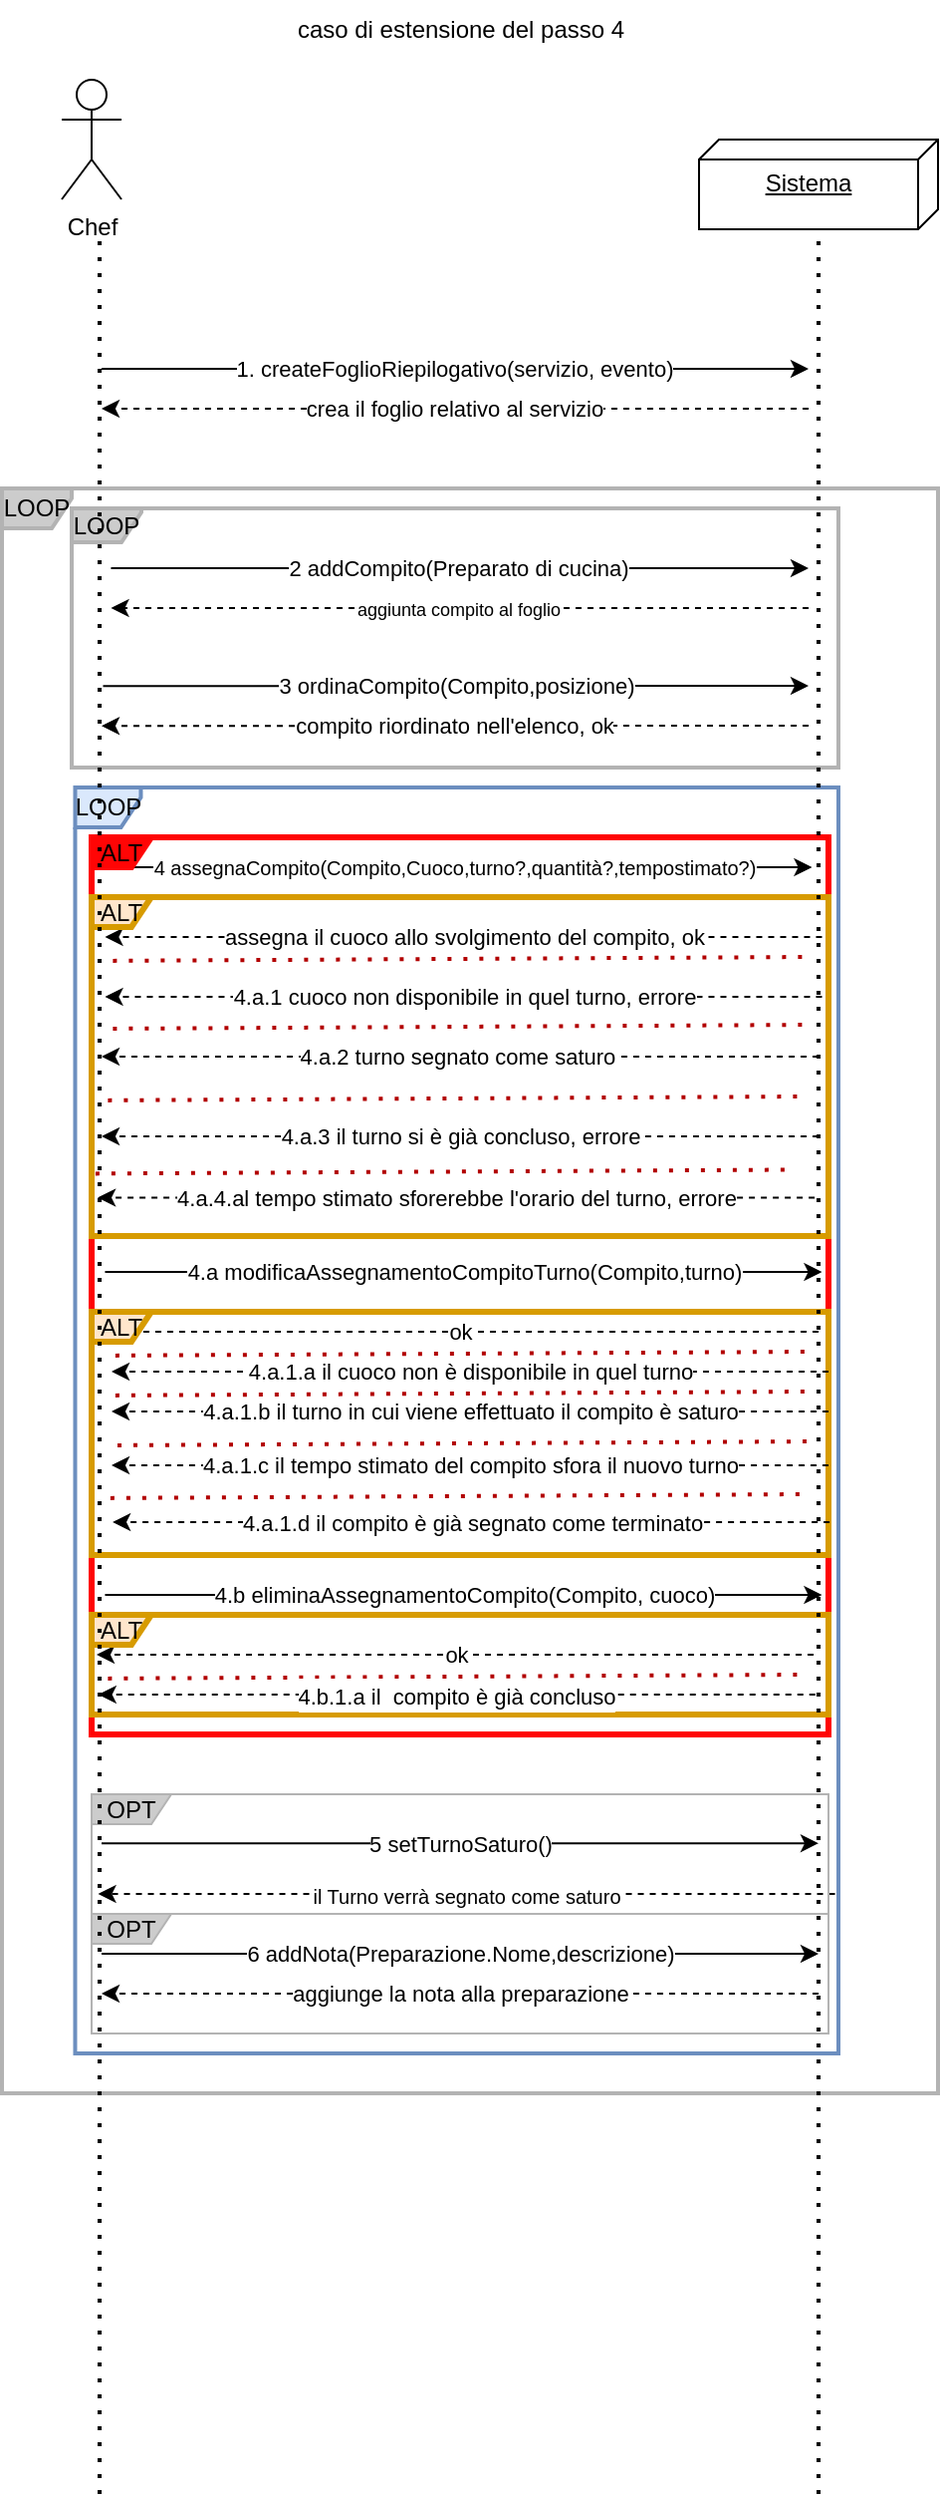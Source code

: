 <mxfile version="21.2.8" type="device">
  <diagram name="Pagina-1" id="O4UE8CB-qa2ZFcrG_HcA">
    <mxGraphModel dx="1276" dy="-563" grid="1" gridSize="10" guides="1" tooltips="1" connect="1" arrows="1" fold="1" page="1" pageScale="1" pageWidth="827" pageHeight="1169" math="0" shadow="0">
      <root>
        <mxCell id="0" />
        <mxCell id="1" parent="0" />
        <mxCell id="WpjQjEKUPqsohSNB6F_r-1" value="caso di estensione del passo 4" style="text;html=1;align=center;verticalAlign=middle;resizable=0;points=[];autosize=1;strokeColor=none;fillColor=none;" parent="1" vertex="1">
          <mxGeometry x="260" y="1520" width="190" height="30" as="geometry" />
        </mxCell>
        <mxCell id="WpjQjEKUPqsohSNB6F_r-2" value="Chef" style="shape=umlActor;verticalLabelPosition=bottom;verticalAlign=top;html=1;outlineConnect=0;" parent="1" vertex="1">
          <mxGeometry x="155" y="1560" width="30" height="60" as="geometry" />
        </mxCell>
        <mxCell id="WpjQjEKUPqsohSNB6F_r-3" value="Sistema" style="verticalAlign=top;align=center;spacingTop=8;spacingLeft=2;spacingRight=12;shape=cube;size=10;direction=south;fontStyle=4;html=1;whiteSpace=wrap;" parent="1" vertex="1">
          <mxGeometry x="475" y="1590" width="120" height="45" as="geometry" />
        </mxCell>
        <mxCell id="WpjQjEKUPqsohSNB6F_r-4" value="" style="endArrow=classic;html=1;rounded=0;" parent="1" edge="1">
          <mxGeometry width="50" height="50" relative="1" as="geometry">
            <mxPoint x="175" y="1705" as="sourcePoint" />
            <mxPoint x="530" y="1705" as="targetPoint" />
          </mxGeometry>
        </mxCell>
        <mxCell id="WpjQjEKUPqsohSNB6F_r-5" value="1. createFoglioRiepilogativo(servizio, evento)" style="edgeLabel;html=1;align=center;verticalAlign=middle;resizable=0;points=[];" parent="WpjQjEKUPqsohSNB6F_r-4" connectable="0" vertex="1">
          <mxGeometry x="0.111" y="3" relative="1" as="geometry">
            <mxPoint x="-20" y="3" as="offset" />
          </mxGeometry>
        </mxCell>
        <mxCell id="WpjQjEKUPqsohSNB6F_r-6" value="" style="html=1;labelBackgroundColor=#ffffff;startArrow=none;startFill=0;startSize=6;endArrow=classic;endFill=1;endSize=6;jettySize=auto;orthogonalLoop=1;strokeWidth=1;dashed=1;fontSize=14;rounded=0;" parent="1" edge="1">
          <mxGeometry width="60" height="60" relative="1" as="geometry">
            <mxPoint x="530" y="1725" as="sourcePoint" />
            <mxPoint x="175" y="1725" as="targetPoint" />
          </mxGeometry>
        </mxCell>
        <mxCell id="WpjQjEKUPqsohSNB6F_r-7" value="crea il foglio relativo al servizio" style="edgeLabel;html=1;align=center;verticalAlign=middle;resizable=0;points=[];" parent="WpjQjEKUPqsohSNB6F_r-6" connectable="0" vertex="1">
          <mxGeometry x="-0.11" relative="1" as="geometry">
            <mxPoint x="-20" as="offset" />
          </mxGeometry>
        </mxCell>
        <mxCell id="WpjQjEKUPqsohSNB6F_r-9" value="" style="endArrow=classic;html=1;rounded=0;" parent="1" edge="1">
          <mxGeometry width="50" height="50" relative="1" as="geometry">
            <mxPoint x="179.74" y="1805" as="sourcePoint" />
            <mxPoint x="530" y="1805" as="targetPoint" />
          </mxGeometry>
        </mxCell>
        <mxCell id="WpjQjEKUPqsohSNB6F_r-10" value="2 addCompito(Preparato di cucina)" style="edgeLabel;html=1;align=center;verticalAlign=middle;resizable=0;points=[];" parent="WpjQjEKUPqsohSNB6F_r-9" connectable="0" vertex="1">
          <mxGeometry x="0.111" y="3" relative="1" as="geometry">
            <mxPoint x="-20" y="3" as="offset" />
          </mxGeometry>
        </mxCell>
        <mxCell id="WpjQjEKUPqsohSNB6F_r-11" value="" style="html=1;labelBackgroundColor=#ffffff;startArrow=none;startFill=0;startSize=6;endArrow=classic;endFill=1;endSize=6;jettySize=auto;orthogonalLoop=1;strokeWidth=1;dashed=1;fontSize=14;rounded=0;" parent="1" edge="1">
          <mxGeometry width="60" height="60" relative="1" as="geometry">
            <mxPoint x="530" y="1825" as="sourcePoint" />
            <mxPoint x="179.74" y="1825" as="targetPoint" />
          </mxGeometry>
        </mxCell>
        <mxCell id="WpjQjEKUPqsohSNB6F_r-12" value="&lt;font style=&quot;font-size: 9px;&quot;&gt;aggiunta compito al foglio&lt;/font&gt;" style="edgeLabel;html=1;align=center;verticalAlign=middle;resizable=0;points=[];" parent="WpjQjEKUPqsohSNB6F_r-11" connectable="0" vertex="1">
          <mxGeometry x="-0.11" relative="1" as="geometry">
            <mxPoint x="-20" as="offset" />
          </mxGeometry>
        </mxCell>
        <mxCell id="WpjQjEKUPqsohSNB6F_r-13" value="LOOP" style="shape=umlFrame;whiteSpace=wrap;html=1;pointerEvents=0;fillColor=#CCCCCC;strokeColor=#B3B3B3;width=35;height=17;strokeWidth=2;" parent="1" vertex="1">
          <mxGeometry x="160" y="1775" width="385" height="130" as="geometry" />
        </mxCell>
        <mxCell id="WpjQjEKUPqsohSNB6F_r-14" value="" style="endArrow=classic;html=1;rounded=0;" parent="1" edge="1">
          <mxGeometry width="50" height="50" relative="1" as="geometry">
            <mxPoint x="175.74" y="1864.09" as="sourcePoint" />
            <mxPoint x="530" y="1864" as="targetPoint" />
          </mxGeometry>
        </mxCell>
        <mxCell id="WpjQjEKUPqsohSNB6F_r-15" value="3 ordinaCompito(Compito,posizione)" style="edgeLabel;html=1;align=center;verticalAlign=middle;resizable=0;points=[];" parent="WpjQjEKUPqsohSNB6F_r-14" connectable="0" vertex="1">
          <mxGeometry x="0.111" y="3" relative="1" as="geometry">
            <mxPoint x="-20" y="3" as="offset" />
          </mxGeometry>
        </mxCell>
        <mxCell id="WpjQjEKUPqsohSNB6F_r-16" value="" style="html=1;labelBackgroundColor=#ffffff;startArrow=none;startFill=0;startSize=6;endArrow=classic;endFill=1;endSize=6;jettySize=auto;orthogonalLoop=1;strokeWidth=1;dashed=1;fontSize=14;rounded=0;" parent="1" edge="1">
          <mxGeometry width="60" height="60" relative="1" as="geometry">
            <mxPoint x="530" y="1884" as="sourcePoint" />
            <mxPoint x="175" y="1884.09" as="targetPoint" />
          </mxGeometry>
        </mxCell>
        <mxCell id="WpjQjEKUPqsohSNB6F_r-17" value="compito riordinato nell&#39;elenco, ok" style="edgeLabel;html=1;align=center;verticalAlign=middle;resizable=0;points=[];" parent="WpjQjEKUPqsohSNB6F_r-16" connectable="0" vertex="1">
          <mxGeometry x="-0.11" relative="1" as="geometry">
            <mxPoint x="-20" as="offset" />
          </mxGeometry>
        </mxCell>
        <mxCell id="WpjQjEKUPqsohSNB6F_r-18" value="" style="endArrow=classic;html=1;rounded=0;" parent="1" edge="1">
          <mxGeometry width="50" height="50" relative="1" as="geometry">
            <mxPoint x="171.74" y="1955" as="sourcePoint" />
            <mxPoint x="531.74" y="1955" as="targetPoint" />
          </mxGeometry>
        </mxCell>
        <mxCell id="WpjQjEKUPqsohSNB6F_r-19" value="&lt;font style=&quot;font-size: 10px;&quot;&gt;4 assegnaCompito(Compito,Cuoco,turno?,quantità?,tempostimato?)&lt;/font&gt;" style="edgeLabel;html=1;align=center;verticalAlign=middle;resizable=0;points=[];" parent="WpjQjEKUPqsohSNB6F_r-18" connectable="0" vertex="1">
          <mxGeometry x="0.111" y="3" relative="1" as="geometry">
            <mxPoint x="-20" y="3" as="offset" />
          </mxGeometry>
        </mxCell>
        <mxCell id="WpjQjEKUPqsohSNB6F_r-20" value="" style="html=1;labelBackgroundColor=#ffffff;startArrow=none;startFill=0;startSize=6;endArrow=classic;endFill=1;endSize=6;jettySize=auto;orthogonalLoop=1;strokeWidth=1;dashed=1;fontSize=14;rounded=0;" parent="1" edge="1">
          <mxGeometry width="60" height="60" relative="1" as="geometry">
            <mxPoint x="536.74" y="1990" as="sourcePoint" />
            <mxPoint x="176.74" y="1990" as="targetPoint" />
          </mxGeometry>
        </mxCell>
        <mxCell id="WpjQjEKUPqsohSNB6F_r-21" value="assegna il cuoco allo svolgimento del compito, ok" style="edgeLabel;html=1;align=center;verticalAlign=middle;resizable=0;points=[];" parent="WpjQjEKUPqsohSNB6F_r-20" connectable="0" vertex="1">
          <mxGeometry x="-0.11" relative="1" as="geometry">
            <mxPoint x="-20" as="offset" />
          </mxGeometry>
        </mxCell>
        <mxCell id="WpjQjEKUPqsohSNB6F_r-22" value="LOOP" style="shape=umlFrame;whiteSpace=wrap;html=1;pointerEvents=0;fillColor=#dae8fc;strokeColor=#6c8ebf;width=33;height=20;strokeWidth=2;" parent="1" vertex="1">
          <mxGeometry x="161.74" y="1915" width="383.26" height="635" as="geometry" />
        </mxCell>
        <mxCell id="WpjQjEKUPqsohSNB6F_r-23" value="LOOP" style="shape=umlFrame;whiteSpace=wrap;html=1;pointerEvents=0;fillColor=#CCCCCC;strokeColor=#B3B3B3;width=35;height=20;strokeWidth=2;" parent="1" vertex="1">
          <mxGeometry x="125" y="1765" width="470" height="805" as="geometry" />
        </mxCell>
        <mxCell id="WpjQjEKUPqsohSNB6F_r-24" value="" style="endArrow=classic;html=1;rounded=0;" parent="1" edge="1">
          <mxGeometry width="50" height="50" relative="1" as="geometry">
            <mxPoint x="175" y="2444.6" as="sourcePoint" />
            <mxPoint x="535" y="2444.6" as="targetPoint" />
          </mxGeometry>
        </mxCell>
        <mxCell id="WpjQjEKUPqsohSNB6F_r-25" value="5 setTurnoSaturo()" style="edgeLabel;html=1;align=center;verticalAlign=middle;resizable=0;points=[];" parent="WpjQjEKUPqsohSNB6F_r-24" connectable="0" vertex="1">
          <mxGeometry x="0.111" y="3" relative="1" as="geometry">
            <mxPoint x="-20" y="3" as="offset" />
          </mxGeometry>
        </mxCell>
        <mxCell id="WpjQjEKUPqsohSNB6F_r-26" value="&lt;font style=&quot;font-size: 10px;&quot;&gt;il Turno verrà segnato come saturo&lt;/font&gt;" style="html=1;labelBackgroundColor=#ffffff;startArrow=none;startFill=0;startSize=6;endArrow=classic;endFill=1;endSize=6;jettySize=auto;orthogonalLoop=1;strokeWidth=1;dashed=1;fontSize=14;rounded=0;" parent="1" edge="1">
          <mxGeometry width="60" height="60" relative="1" as="geometry">
            <mxPoint x="543.26" y="2470" as="sourcePoint" />
            <mxPoint x="173.26" y="2470" as="targetPoint" />
          </mxGeometry>
        </mxCell>
        <mxCell id="WpjQjEKUPqsohSNB6F_r-27" value="" style="endArrow=classic;html=1;rounded=0;" parent="1" edge="1">
          <mxGeometry width="50" height="50" relative="1" as="geometry">
            <mxPoint x="175" y="2500" as="sourcePoint" />
            <mxPoint x="535" y="2500" as="targetPoint" />
          </mxGeometry>
        </mxCell>
        <mxCell id="WpjQjEKUPqsohSNB6F_r-28" value="6 addNota(Preparazione.Nome,descrizione)" style="edgeLabel;html=1;align=center;verticalAlign=middle;resizable=0;points=[];" parent="WpjQjEKUPqsohSNB6F_r-27" connectable="0" vertex="1">
          <mxGeometry x="0.111" y="3" relative="1" as="geometry">
            <mxPoint x="-20" y="3" as="offset" />
          </mxGeometry>
        </mxCell>
        <mxCell id="WpjQjEKUPqsohSNB6F_r-29" value="" style="html=1;labelBackgroundColor=#ffffff;startArrow=none;startFill=0;startSize=6;endArrow=classic;endFill=1;endSize=6;jettySize=auto;orthogonalLoop=1;strokeWidth=1;dashed=1;fontSize=14;rounded=0;" parent="1" edge="1">
          <mxGeometry width="60" height="60" relative="1" as="geometry">
            <mxPoint x="535" y="2520" as="sourcePoint" />
            <mxPoint x="175" y="2520" as="targetPoint" />
          </mxGeometry>
        </mxCell>
        <mxCell id="WpjQjEKUPqsohSNB6F_r-30" value="aggiunge la nota alla preparazione" style="edgeLabel;html=1;align=center;verticalAlign=middle;resizable=0;points=[];" parent="WpjQjEKUPqsohSNB6F_r-29" connectable="0" vertex="1">
          <mxGeometry x="-0.11" relative="1" as="geometry">
            <mxPoint x="-20" as="offset" />
          </mxGeometry>
        </mxCell>
        <mxCell id="WpjQjEKUPqsohSNB6F_r-31" value="OPT" style="shape=umlFrame;whiteSpace=wrap;html=1;pointerEvents=0;fillColor=#CCCCCC;strokeColor=#B3B3B3;width=40;height=15;" parent="1" vertex="1">
          <mxGeometry x="170" y="2480" width="370" height="60" as="geometry" />
        </mxCell>
        <mxCell id="WpjQjEKUPqsohSNB6F_r-32" value="" style="endArrow=classic;html=1;rounded=0;" parent="1" edge="1">
          <mxGeometry width="50" height="50" relative="1" as="geometry">
            <mxPoint x="176.74" y="2158" as="sourcePoint" />
            <mxPoint x="536.74" y="2158" as="targetPoint" />
          </mxGeometry>
        </mxCell>
        <mxCell id="WpjQjEKUPqsohSNB6F_r-33" value="&lt;font style=&quot;font-size: 11px;&quot;&gt;4.a modificaAssegnamentoCompitoTurno(Compito,turno)&lt;/font&gt;" style="edgeLabel;html=1;align=center;verticalAlign=middle;resizable=0;points=[];" parent="WpjQjEKUPqsohSNB6F_r-32" connectable="0" vertex="1">
          <mxGeometry x="0.111" y="3" relative="1" as="geometry">
            <mxPoint x="-20" y="3" as="offset" />
          </mxGeometry>
        </mxCell>
        <mxCell id="WpjQjEKUPqsohSNB6F_r-34" value="" style="html=1;labelBackgroundColor=#ffffff;startArrow=none;startFill=0;startSize=6;endArrow=classic;endFill=1;endSize=6;jettySize=auto;orthogonalLoop=1;strokeWidth=1;dashed=1;fontSize=14;rounded=0;" parent="1" edge="1">
          <mxGeometry width="60" height="60" relative="1" as="geometry">
            <mxPoint x="535.0" y="2188" as="sourcePoint" />
            <mxPoint x="175.0" y="2188" as="targetPoint" />
          </mxGeometry>
        </mxCell>
        <mxCell id="WpjQjEKUPqsohSNB6F_r-35" value="ok" style="edgeLabel;html=1;align=center;verticalAlign=middle;resizable=0;points=[];" parent="WpjQjEKUPqsohSNB6F_r-34" connectable="0" vertex="1">
          <mxGeometry x="-0.11" relative="1" as="geometry">
            <mxPoint x="-20" as="offset" />
          </mxGeometry>
        </mxCell>
        <mxCell id="WpjQjEKUPqsohSNB6F_r-36" value="OPT" style="shape=umlFrame;whiteSpace=wrap;html=1;pointerEvents=0;fillColor=#CCCCCC;strokeColor=#B3B3B3;width=40;height=15;" parent="1" vertex="1">
          <mxGeometry x="170" y="2420" width="370" height="60" as="geometry" />
        </mxCell>
        <mxCell id="WpjQjEKUPqsohSNB6F_r-37" value="ALT" style="shape=umlFrame;whiteSpace=wrap;html=1;pointerEvents=0;fillColor=#FF0505;strokeColor=#FF0505;width=30;height=15;swimlaneFillColor=none;fillStyle=auto;strokeWidth=3;shadow=0;gradientColor=none;" parent="1" vertex="1">
          <mxGeometry x="170" y="1940" width="370" height="450" as="geometry" />
        </mxCell>
        <mxCell id="WpjQjEKUPqsohSNB6F_r-38" value="ALT" style="shape=umlFrame;whiteSpace=wrap;html=1;pointerEvents=0;fillColor=#ffe6cc;strokeColor=#d79b00;width=30;height=15;swimlaneFillColor=none;fillStyle=auto;strokeWidth=3;shadow=0;" parent="1" vertex="1">
          <mxGeometry x="170" y="1970" width="370" height="170" as="geometry" />
        </mxCell>
        <mxCell id="WpjQjEKUPqsohSNB6F_r-39" value="" style="endArrow=none;dashed=1;html=1;dashPattern=1 3;strokeWidth=2;rounded=0;exitX=0.002;exitY=0.353;exitDx=0;exitDy=0;exitPerimeter=0;fillColor=#e51400;strokeColor=#B20000;entryX=0.998;entryY=0.341;entryDx=0;entryDy=0;entryPerimeter=0;" parent="1" edge="1">
          <mxGeometry width="50" height="50" relative="1" as="geometry">
            <mxPoint x="180.7" y="2001.946" as="sourcePoint" />
            <mxPoint x="529.3" y="2000.002" as="targetPoint" />
          </mxGeometry>
        </mxCell>
        <mxCell id="WpjQjEKUPqsohSNB6F_r-40" value="" style="html=1;labelBackgroundColor=#ffffff;startArrow=none;startFill=0;startSize=6;endArrow=classic;endFill=1;endSize=6;jettySize=auto;orthogonalLoop=1;strokeWidth=1;dashed=1;fontSize=14;rounded=0;" parent="1" edge="1">
          <mxGeometry width="60" height="60" relative="1" as="geometry">
            <mxPoint x="536.74" y="2020" as="sourcePoint" />
            <mxPoint x="176.74" y="2020" as="targetPoint" />
          </mxGeometry>
        </mxCell>
        <mxCell id="WpjQjEKUPqsohSNB6F_r-41" value="4.a.1 cuoco non disponibile in quel turno, errore" style="edgeLabel;html=1;align=center;verticalAlign=middle;resizable=0;points=[];" parent="WpjQjEKUPqsohSNB6F_r-40" connectable="0" vertex="1">
          <mxGeometry x="-0.11" relative="1" as="geometry">
            <mxPoint x="-20" as="offset" />
          </mxGeometry>
        </mxCell>
        <mxCell id="WpjQjEKUPqsohSNB6F_r-42" value="" style="endArrow=none;dashed=1;html=1;dashPattern=1 3;strokeWidth=2;rounded=0;exitX=0.002;exitY=0.353;exitDx=0;exitDy=0;exitPerimeter=0;fillColor=#e51400;strokeColor=#B20000;entryX=0.998;entryY=0.341;entryDx=0;entryDy=0;entryPerimeter=0;" parent="1" edge="1">
          <mxGeometry width="50" height="50" relative="1" as="geometry">
            <mxPoint x="180.7" y="2035.976" as="sourcePoint" />
            <mxPoint x="529.3" y="2034.032" as="targetPoint" />
          </mxGeometry>
        </mxCell>
        <mxCell id="WpjQjEKUPqsohSNB6F_r-43" value="" style="html=1;labelBackgroundColor=#ffffff;startArrow=none;startFill=0;startSize=6;endArrow=classic;endFill=1;endSize=6;jettySize=auto;orthogonalLoop=1;strokeWidth=1;dashed=1;fontSize=14;rounded=0;" parent="1" edge="1">
          <mxGeometry width="60" height="60" relative="1" as="geometry">
            <mxPoint x="535" y="2050" as="sourcePoint" />
            <mxPoint x="175" y="2050" as="targetPoint" />
          </mxGeometry>
        </mxCell>
        <mxCell id="WpjQjEKUPqsohSNB6F_r-44" value="4.a.2 turno segnato come saturo&amp;nbsp;" style="edgeLabel;html=1;align=center;verticalAlign=middle;resizable=0;points=[];" parent="WpjQjEKUPqsohSNB6F_r-43" connectable="0" vertex="1">
          <mxGeometry x="-0.11" relative="1" as="geometry">
            <mxPoint x="-20" as="offset" />
          </mxGeometry>
        </mxCell>
        <mxCell id="WpjQjEKUPqsohSNB6F_r-45" value="" style="endArrow=none;dashed=1;html=1;dashPattern=1 3;strokeWidth=2;rounded=0;exitX=0.002;exitY=0.353;exitDx=0;exitDy=0;exitPerimeter=0;fillColor=#e51400;strokeColor=#B20000;entryX=0.998;entryY=0.341;entryDx=0;entryDy=0;entryPerimeter=0;" parent="1" edge="1">
          <mxGeometry width="50" height="50" relative="1" as="geometry">
            <mxPoint x="178.2" y="2071.946" as="sourcePoint" />
            <mxPoint x="526.8" y="2070.002" as="targetPoint" />
          </mxGeometry>
        </mxCell>
        <mxCell id="WpjQjEKUPqsohSNB6F_r-46" value="" style="html=1;labelBackgroundColor=#ffffff;startArrow=none;startFill=0;startSize=6;endArrow=classic;endFill=1;endSize=6;jettySize=auto;orthogonalLoop=1;strokeWidth=1;dashed=1;fontSize=14;rounded=0;" parent="1" edge="1">
          <mxGeometry width="60" height="60" relative="1" as="geometry">
            <mxPoint x="535" y="2090" as="sourcePoint" />
            <mxPoint x="175" y="2090" as="targetPoint" />
          </mxGeometry>
        </mxCell>
        <mxCell id="WpjQjEKUPqsohSNB6F_r-47" value="4.a.3 il turno si è già concluso, errore" style="edgeLabel;html=1;align=center;verticalAlign=middle;resizable=0;points=[];" parent="WpjQjEKUPqsohSNB6F_r-46" connectable="0" vertex="1">
          <mxGeometry x="-0.11" relative="1" as="geometry">
            <mxPoint x="-20" as="offset" />
          </mxGeometry>
        </mxCell>
        <mxCell id="WpjQjEKUPqsohSNB6F_r-48" value="ALT" style="shape=umlFrame;whiteSpace=wrap;html=1;pointerEvents=0;fillColor=#ffe6cc;strokeColor=#d79b00;width=30;height=15;swimlaneFillColor=none;fillStyle=auto;strokeWidth=3;shadow=0;" parent="1" vertex="1">
          <mxGeometry x="170" y="2178" width="370" height="122" as="geometry" />
        </mxCell>
        <mxCell id="WpjQjEKUPqsohSNB6F_r-49" value="" style="endArrow=none;dashed=1;html=1;dashPattern=1 3;strokeWidth=2;rounded=0;exitX=0.002;exitY=0.353;exitDx=0;exitDy=0;exitPerimeter=0;fillColor=#e51400;strokeColor=#B20000;entryX=0.998;entryY=0.341;entryDx=0;entryDy=0;entryPerimeter=0;" parent="1" edge="1">
          <mxGeometry width="50" height="50" relative="1" as="geometry">
            <mxPoint x="181.95" y="2219.946" as="sourcePoint" />
            <mxPoint x="530.55" y="2218.002" as="targetPoint" />
          </mxGeometry>
        </mxCell>
        <mxCell id="WpjQjEKUPqsohSNB6F_r-50" value="" style="endArrow=none;dashed=1;html=1;dashPattern=1 3;strokeWidth=2;rounded=0;exitX=0.002;exitY=0.353;exitDx=0;exitDy=0;exitPerimeter=0;fillColor=#e51400;strokeColor=#B20000;entryX=0.998;entryY=0.341;entryDx=0;entryDy=0;entryPerimeter=0;" parent="1" edge="1">
          <mxGeometry width="50" height="50" relative="1" as="geometry">
            <mxPoint x="183.0" y="2244.976" as="sourcePoint" />
            <mxPoint x="531.6" y="2243.032" as="targetPoint" />
          </mxGeometry>
        </mxCell>
        <mxCell id="WpjQjEKUPqsohSNB6F_r-51" value="" style="html=1;labelBackgroundColor=#ffffff;startArrow=none;startFill=0;startSize=6;endArrow=classic;endFill=1;endSize=6;jettySize=auto;orthogonalLoop=1;strokeWidth=1;dashed=1;fontSize=14;rounded=0;" parent="1" edge="1">
          <mxGeometry width="60" height="60" relative="1" as="geometry">
            <mxPoint x="540" y="2228" as="sourcePoint" />
            <mxPoint x="180" y="2228" as="targetPoint" />
          </mxGeometry>
        </mxCell>
        <mxCell id="WpjQjEKUPqsohSNB6F_r-52" value="4.a.1.b il turno in cui viene effettuato il compito è saturo" style="edgeLabel;html=1;align=center;verticalAlign=middle;resizable=0;points=[];" parent="WpjQjEKUPqsohSNB6F_r-51" connectable="0" vertex="1">
          <mxGeometry x="-0.11" relative="1" as="geometry">
            <mxPoint x="-20" as="offset" />
          </mxGeometry>
        </mxCell>
        <mxCell id="WpjQjEKUPqsohSNB6F_r-53" value="" style="endArrow=none;dashed=1;html=1;dashPattern=1 3;strokeWidth=2;rounded=0;exitX=0.002;exitY=0.353;exitDx=0;exitDy=0;exitPerimeter=0;fillColor=#e51400;strokeColor=#B20000;entryX=0.998;entryY=0.341;entryDx=0;entryDy=0;entryPerimeter=0;" parent="1" edge="1">
          <mxGeometry width="50" height="50" relative="1" as="geometry">
            <mxPoint x="171.95" y="2108.696" as="sourcePoint" />
            <mxPoint x="520.55" y="2106.752" as="targetPoint" />
          </mxGeometry>
        </mxCell>
        <mxCell id="WpjQjEKUPqsohSNB6F_r-54" value="" style="html=1;labelBackgroundColor=#ffffff;startArrow=none;startFill=0;startSize=6;endArrow=classic;endFill=1;endSize=6;jettySize=auto;orthogonalLoop=1;strokeWidth=1;dashed=1;fontSize=14;rounded=0;" parent="1" edge="1">
          <mxGeometry width="60" height="60" relative="1" as="geometry">
            <mxPoint x="533.05" y="2120.75" as="sourcePoint" />
            <mxPoint x="173.05" y="2120.75" as="targetPoint" />
          </mxGeometry>
        </mxCell>
        <mxCell id="WpjQjEKUPqsohSNB6F_r-55" value="4.a.4.al tempo stimato sforerebbe l&#39;orario del turno, errore" style="edgeLabel;html=1;align=center;verticalAlign=middle;resizable=0;points=[];" parent="WpjQjEKUPqsohSNB6F_r-54" connectable="0" vertex="1">
          <mxGeometry x="-0.11" relative="1" as="geometry">
            <mxPoint x="-20" as="offset" />
          </mxGeometry>
        </mxCell>
        <mxCell id="WpjQjEKUPqsohSNB6F_r-56" value="" style="html=1;labelBackgroundColor=#ffffff;startArrow=none;startFill=0;startSize=6;endArrow=classic;endFill=1;endSize=6;jettySize=auto;orthogonalLoop=1;strokeWidth=1;dashed=1;fontSize=14;rounded=0;" parent="1" edge="1">
          <mxGeometry width="60" height="60" relative="1" as="geometry">
            <mxPoint x="540" y="2255" as="sourcePoint" />
            <mxPoint x="180" y="2255" as="targetPoint" />
          </mxGeometry>
        </mxCell>
        <mxCell id="WpjQjEKUPqsohSNB6F_r-57" value="4.a.1.c il tempo stimato del compito sfora il nuovo turno" style="edgeLabel;html=1;align=center;verticalAlign=middle;resizable=0;points=[];" parent="WpjQjEKUPqsohSNB6F_r-56" connectable="0" vertex="1">
          <mxGeometry x="-0.11" relative="1" as="geometry">
            <mxPoint x="-20" as="offset" />
          </mxGeometry>
        </mxCell>
        <mxCell id="WpjQjEKUPqsohSNB6F_r-58" value="" style="endArrow=classic;html=1;rounded=0;" parent="1" edge="1">
          <mxGeometry width="50" height="50" relative="1" as="geometry">
            <mxPoint x="176.74" y="2320" as="sourcePoint" />
            <mxPoint x="536.74" y="2320" as="targetPoint" />
          </mxGeometry>
        </mxCell>
        <mxCell id="WpjQjEKUPqsohSNB6F_r-59" value="4.b eliminaAssegnamentoCompito(Compito, cuoco)" style="edgeLabel;html=1;align=center;verticalAlign=middle;resizable=0;points=[];" parent="WpjQjEKUPqsohSNB6F_r-58" connectable="0" vertex="1">
          <mxGeometry x="0.111" y="3" relative="1" as="geometry">
            <mxPoint x="-20" y="3" as="offset" />
          </mxGeometry>
        </mxCell>
        <mxCell id="WpjQjEKUPqsohSNB6F_r-60" value="" style="html=1;labelBackgroundColor=#ffffff;startArrow=none;startFill=0;startSize=6;endArrow=classic;endFill=1;endSize=6;jettySize=auto;orthogonalLoop=1;strokeWidth=1;dashed=1;fontSize=14;rounded=0;" parent="1" edge="1">
          <mxGeometry width="60" height="60" relative="1" as="geometry">
            <mxPoint x="532.5" y="2350" as="sourcePoint" />
            <mxPoint x="172.5" y="2350" as="targetPoint" />
          </mxGeometry>
        </mxCell>
        <mxCell id="WpjQjEKUPqsohSNB6F_r-61" value="ok" style="edgeLabel;html=1;align=center;verticalAlign=middle;resizable=0;points=[];" parent="WpjQjEKUPqsohSNB6F_r-60" connectable="0" vertex="1">
          <mxGeometry x="-0.11" relative="1" as="geometry">
            <mxPoint x="-20" as="offset" />
          </mxGeometry>
        </mxCell>
        <mxCell id="WpjQjEKUPqsohSNB6F_r-62" value="ALT" style="shape=umlFrame;whiteSpace=wrap;html=1;pointerEvents=0;fillColor=#ffe6cc;strokeColor=#d79b00;width=30;height=15;swimlaneFillColor=none;fillStyle=auto;strokeWidth=3;shadow=0;" parent="1" vertex="1">
          <mxGeometry x="170" y="2330" width="370" height="50" as="geometry" />
        </mxCell>
        <mxCell id="WpjQjEKUPqsohSNB6F_r-63" value="" style="endArrow=none;dashed=1;html=1;dashPattern=1 3;strokeWidth=2;rounded=0;exitX=0.002;exitY=0.353;exitDx=0;exitDy=0;exitPerimeter=0;fillColor=#e51400;strokeColor=#B20000;entryX=0.998;entryY=0.341;entryDx=0;entryDy=0;entryPerimeter=0;" parent="1" edge="1">
          <mxGeometry width="50" height="50" relative="1" as="geometry">
            <mxPoint x="178.2" y="2361.946" as="sourcePoint" />
            <mxPoint x="526.8" y="2360.002" as="targetPoint" />
          </mxGeometry>
        </mxCell>
        <mxCell id="WpjQjEKUPqsohSNB6F_r-64" value="&lt;font style=&quot;font-size: 11px;&quot;&gt;4.b.1.a il&amp;nbsp; compito è già concluso&lt;/font&gt;" style="html=1;labelBackgroundColor=#ffffff;startArrow=none;startFill=0;startSize=6;endArrow=classic;endFill=1;endSize=6;jettySize=auto;orthogonalLoop=1;strokeWidth=1;dashed=1;fontSize=14;rounded=0;" parent="1" edge="1">
          <mxGeometry width="60" height="60" relative="1" as="geometry">
            <mxPoint x="533.37" y="2370" as="sourcePoint" />
            <mxPoint x="173.37" y="2370" as="targetPoint" />
          </mxGeometry>
        </mxCell>
        <mxCell id="WpjQjEKUPqsohSNB6F_r-65" value="" style="endArrow=none;dashed=1;html=1;dashPattern=1 3;strokeWidth=2;rounded=0;exitX=0.002;exitY=0.353;exitDx=0;exitDy=0;exitPerimeter=0;fillColor=#e51400;strokeColor=#B20000;entryX=0.998;entryY=0.341;entryDx=0;entryDy=0;entryPerimeter=0;" parent="1" edge="1">
          <mxGeometry width="50" height="50" relative="1" as="geometry">
            <mxPoint x="179.45" y="2271.446" as="sourcePoint" />
            <mxPoint x="528.05" y="2269.502" as="targetPoint" />
          </mxGeometry>
        </mxCell>
        <mxCell id="WpjQjEKUPqsohSNB6F_r-66" value="" style="html=1;labelBackgroundColor=#ffffff;startArrow=none;startFill=0;startSize=6;endArrow=classic;endFill=1;endSize=6;jettySize=auto;orthogonalLoop=1;strokeWidth=1;dashed=1;fontSize=14;rounded=0;" parent="1" edge="1">
          <mxGeometry width="60" height="60" relative="1" as="geometry">
            <mxPoint x="540.55" y="2283.5" as="sourcePoint" />
            <mxPoint x="180.55" y="2283.5" as="targetPoint" />
          </mxGeometry>
        </mxCell>
        <mxCell id="WpjQjEKUPqsohSNB6F_r-67" value="4.a.1.d il compito è già segnato come terminato" style="edgeLabel;html=1;align=center;verticalAlign=middle;resizable=0;points=[];" parent="WpjQjEKUPqsohSNB6F_r-66" connectable="0" vertex="1">
          <mxGeometry x="-0.11" relative="1" as="geometry">
            <mxPoint x="-20" as="offset" />
          </mxGeometry>
        </mxCell>
        <mxCell id="4vTrjuOk3nkuAjolphQF-1" value="" style="endArrow=none;dashed=1;html=1;dashPattern=1 3;strokeWidth=2;rounded=0;" parent="1" edge="1">
          <mxGeometry width="50" height="50" relative="1" as="geometry">
            <mxPoint x="174" y="2770.941" as="sourcePoint" />
            <mxPoint x="174" y="1640" as="targetPoint" />
          </mxGeometry>
        </mxCell>
        <mxCell id="4vTrjuOk3nkuAjolphQF-2" value="" style="endArrow=none;dashed=1;html=1;dashPattern=1 3;strokeWidth=2;rounded=0;" parent="1" edge="1">
          <mxGeometry width="50" height="50" relative="1" as="geometry">
            <mxPoint x="535" y="2770.941" as="sourcePoint" />
            <mxPoint x="535" y="1640" as="targetPoint" />
          </mxGeometry>
        </mxCell>
        <mxCell id="l1dQwPPjSery7x5fB6_n-2" value="" style="html=1;labelBackgroundColor=#ffffff;startArrow=none;startFill=0;startSize=6;endArrow=classic;endFill=1;endSize=6;jettySize=auto;orthogonalLoop=1;strokeWidth=1;dashed=1;fontSize=14;rounded=0;" parent="1" edge="1">
          <mxGeometry width="60" height="60" relative="1" as="geometry">
            <mxPoint x="540" y="2208" as="sourcePoint" />
            <mxPoint x="180" y="2208" as="targetPoint" />
          </mxGeometry>
        </mxCell>
        <mxCell id="l1dQwPPjSery7x5fB6_n-3" value="4.a.1.a il cuoco non è disponibile in quel turno" style="edgeLabel;html=1;align=center;verticalAlign=middle;resizable=0;points=[];" parent="l1dQwPPjSery7x5fB6_n-2" connectable="0" vertex="1">
          <mxGeometry x="-0.11" relative="1" as="geometry">
            <mxPoint x="-20" as="offset" />
          </mxGeometry>
        </mxCell>
        <mxCell id="l1dQwPPjSery7x5fB6_n-4" value="" style="endArrow=none;dashed=1;html=1;dashPattern=1 3;strokeWidth=2;rounded=0;exitX=0.002;exitY=0.353;exitDx=0;exitDy=0;exitPerimeter=0;fillColor=#e51400;strokeColor=#B20000;entryX=0.998;entryY=0.341;entryDx=0;entryDy=0;entryPerimeter=0;" parent="1" edge="1">
          <mxGeometry width="50" height="50" relative="1" as="geometry">
            <mxPoint x="181.95" y="2199.946" as="sourcePoint" />
            <mxPoint x="530.55" y="2198.002" as="targetPoint" />
          </mxGeometry>
        </mxCell>
      </root>
    </mxGraphModel>
  </diagram>
</mxfile>
